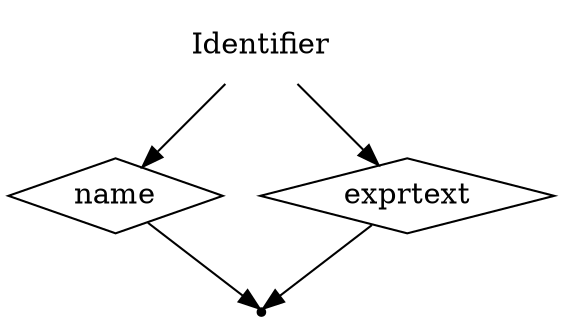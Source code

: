 digraph Identifier {
  start [label="Identifier" shape=plaintext];
  A [label="name" shape=diamond];
  B [label="exprtext" shape=diamond];
  end [label="" shape=point];
  start -> A;
  start -> B;
  B -> end;
  A -> end;
}